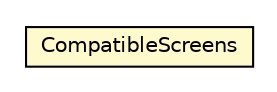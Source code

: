 #!/usr/local/bin/dot
#
# Class diagram 
# Generated by UMLGraph version 5.1 (http://www.umlgraph.org/)
#

digraph G {
	edge [fontname="Helvetica",fontsize=10,labelfontname="Helvetica",labelfontsize=10];
	node [fontname="Helvetica",fontsize=10,shape=plaintext];
	nodesep=0.25;
	ranksep=0.5;
	// org.androidtransfuse.model.manifest.CompatibleScreens
	c17347 [label=<<table title="org.androidtransfuse.model.manifest.CompatibleScreens" border="0" cellborder="1" cellspacing="0" cellpadding="2" port="p" bgcolor="lemonChiffon" href="./CompatibleScreens.html">
		<tr><td><table border="0" cellspacing="0" cellpadding="1">
<tr><td align="center" balign="center"> CompatibleScreens </td></tr>
		</table></td></tr>
		</table>>, fontname="Helvetica", fontcolor="black", fontsize=10.0];
}

